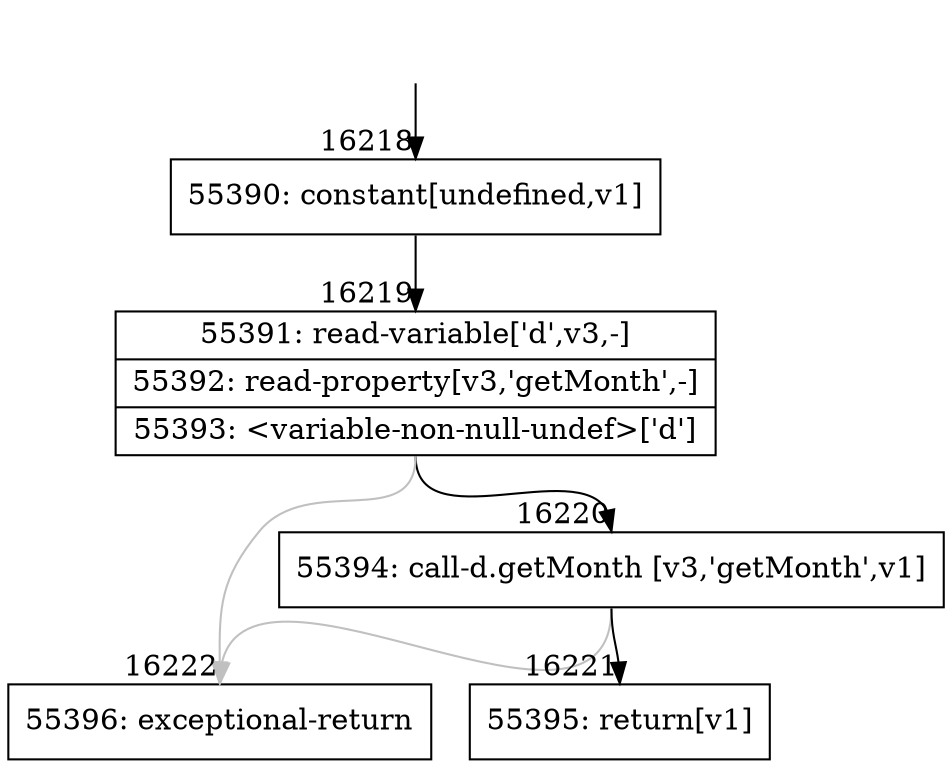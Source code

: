 digraph {
rankdir="TD"
BB_entry1493[shape=none,label=""];
BB_entry1493 -> BB16218 [tailport=s, headport=n, headlabel="    16218"]
BB16218 [shape=record label="{55390: constant[undefined,v1]}" ] 
BB16218 -> BB16219 [tailport=s, headport=n, headlabel="      16219"]
BB16219 [shape=record label="{55391: read-variable['d',v3,-]|55392: read-property[v3,'getMonth',-]|55393: \<variable-non-null-undef\>['d']}" ] 
BB16219 -> BB16220 [tailport=s, headport=n, headlabel="      16220"]
BB16219 -> BB16222 [tailport=s, headport=n, color=gray, headlabel="      16222"]
BB16220 [shape=record label="{55394: call-d.getMonth [v3,'getMonth',v1]}" ] 
BB16220 -> BB16221 [tailport=s, headport=n, headlabel="      16221"]
BB16220 -> BB16222 [tailport=s, headport=n, color=gray]
BB16221 [shape=record label="{55395: return[v1]}" ] 
BB16222 [shape=record label="{55396: exceptional-return}" ] 
//#$~ 9447
}
